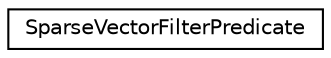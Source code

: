 digraph "Graphical Class Hierarchy"
{
 // LATEX_PDF_SIZE
  edge [fontname="Helvetica",fontsize="10",labelfontname="Helvetica",labelfontsize="10"];
  node [fontname="Helvetica",fontsize="10",shape=record];
  rankdir="LR";
  Node0 [label="SparseVectorFilterPredicate",height=0.2,width=0.4,color="black", fillcolor="white", style="filled",URL="$classoperations__research_1_1math__opt_1_1_sparse_vector_filter_predicate.html",tooltip=" "];
}
